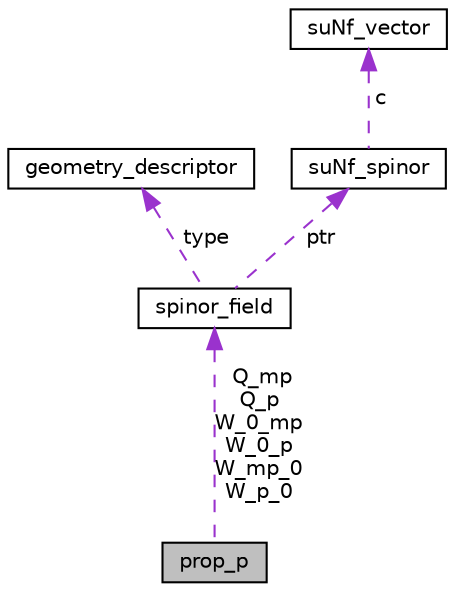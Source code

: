 digraph "prop_p"
{
 // LATEX_PDF_SIZE
  edge [fontname="Helvetica",fontsize="10",labelfontname="Helvetica",labelfontsize="10"];
  node [fontname="Helvetica",fontsize="10",shape=record];
  Node1 [label="prop_p",height=0.2,width=0.4,color="black", fillcolor="grey75", style="filled", fontcolor="black",tooltip="Bundle of propagators with momentum p."];
  Node2 -> Node1 [dir="back",color="darkorchid3",fontsize="10",style="dashed",label=" Q_mp\nQ_p\nW_0_mp\nW_0_p\nW_mp_0\nW_p_0" ];
  Node2 [label="spinor_field",height=0.2,width=0.4,color="black", fillcolor="white", style="filled",URL="$d0/da8/structspinor__field.html",tooltip="Spinor field array containing SU(N_f) spinors in chosen fermion representation."];
  Node3 -> Node2 [dir="back",color="darkorchid3",fontsize="10",style="dashed",label=" type" ];
  Node3 [label="geometry_descriptor",height=0.2,width=0.4,color="black", fillcolor="white", style="filled",URL="$df/da2/structgeometry__descriptor.html",tooltip="This struct should contain all information necessary to perform operations on the local lattice inclu..."];
  Node4 -> Node2 [dir="back",color="darkorchid3",fontsize="10",style="dashed",label=" ptr" ];
  Node4 [label="suNf_spinor",height=0.2,width=0.4,color="black", fillcolor="white", style="filled",URL="$d8/dd1/structsuNf__spinor.html",tooltip=" "];
  Node5 -> Node4 [dir="back",color="darkorchid3",fontsize="10",style="dashed",label=" c" ];
  Node5 [label="suNf_vector",height=0.2,width=0.4,color="black", fillcolor="white", style="filled",URL="$de/d49/structsuNf__vector.html",tooltip=" "];
}
